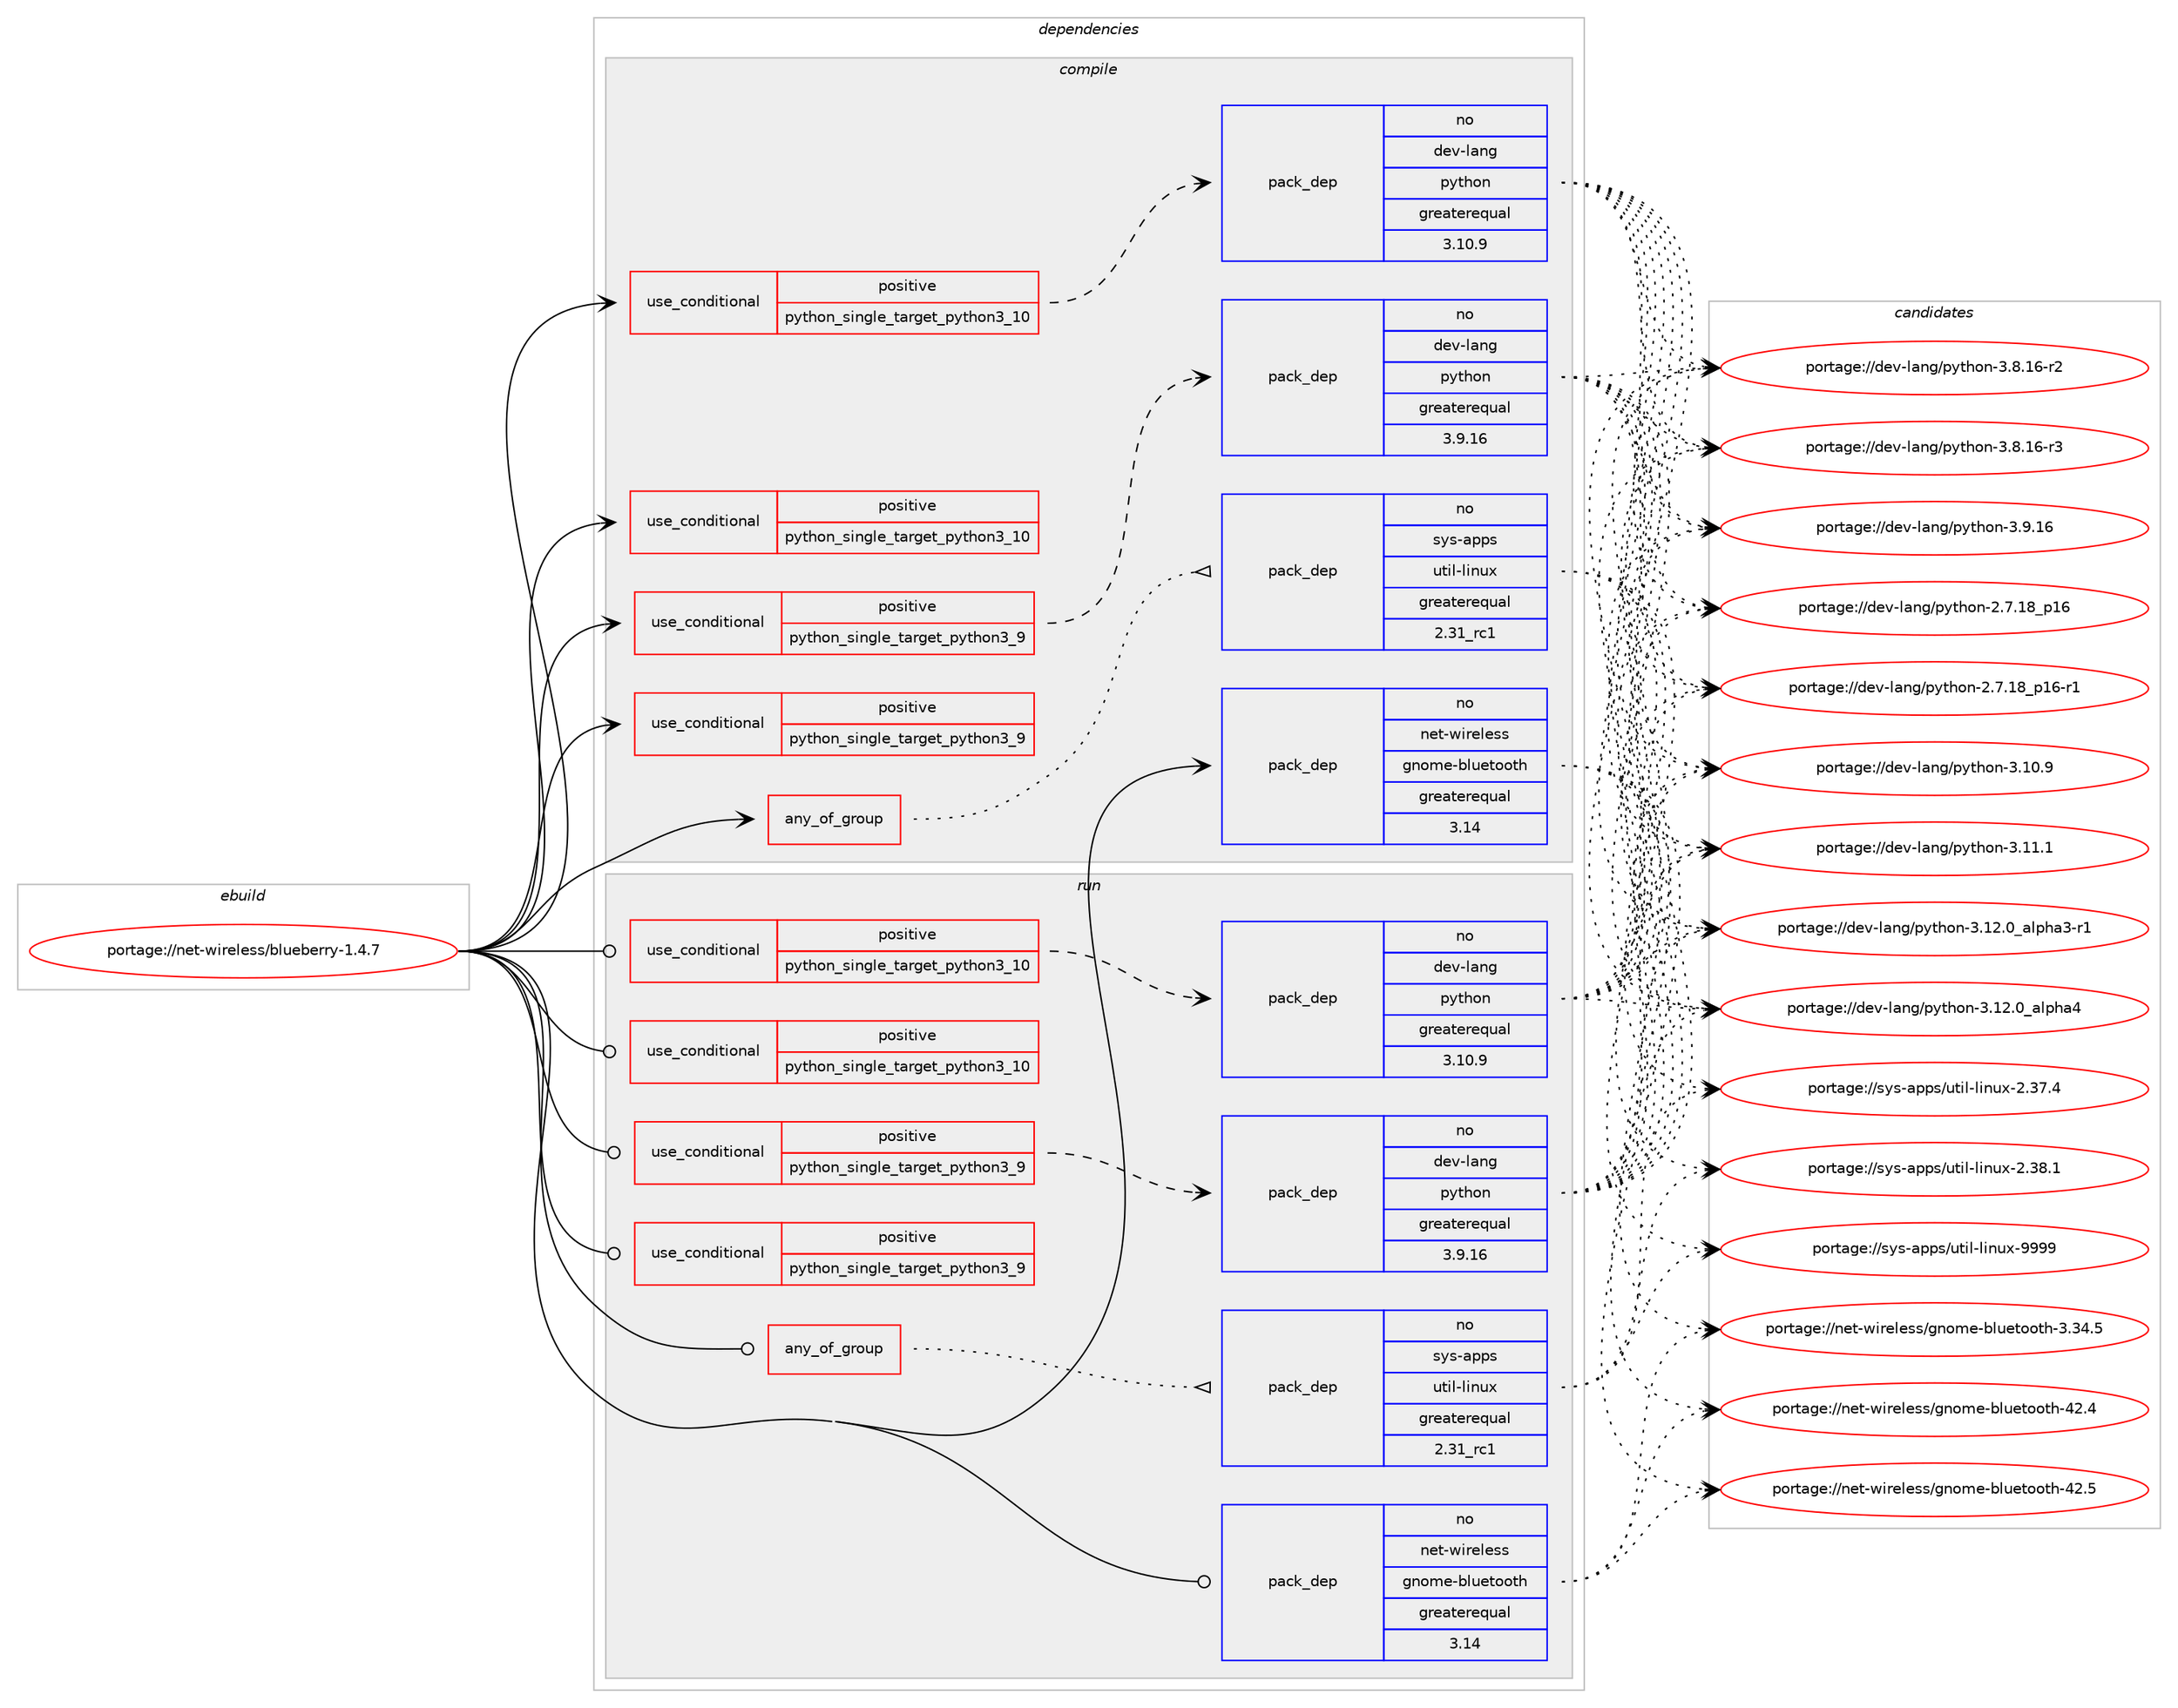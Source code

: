 digraph prolog {

# *************
# Graph options
# *************

newrank=true;
concentrate=true;
compound=true;
graph [rankdir=LR,fontname=Helvetica,fontsize=10,ranksep=1.5];#, ranksep=2.5, nodesep=0.2];
edge  [arrowhead=vee];
node  [fontname=Helvetica,fontsize=10];

# **********
# The ebuild
# **********

subgraph cluster_leftcol {
color=gray;
rank=same;
label=<<i>ebuild</i>>;
id [label="portage://net-wireless/blueberry-1.4.7", color=red, width=4, href="../net-wireless/blueberry-1.4.7.svg"];
}

# ****************
# The dependencies
# ****************

subgraph cluster_midcol {
color=gray;
label=<<i>dependencies</i>>;
subgraph cluster_compile {
fillcolor="#eeeeee";
style=filled;
label=<<i>compile</i>>;
subgraph any23 {
dependency918 [label=<<TABLE BORDER="0" CELLBORDER="1" CELLSPACING="0" CELLPADDING="4"><TR><TD CELLPADDING="10">any_of_group</TD></TR></TABLE>>, shape=none, color=red];subgraph pack382 {
dependency919 [label=<<TABLE BORDER="0" CELLBORDER="1" CELLSPACING="0" CELLPADDING="4" WIDTH="220"><TR><TD ROWSPAN="6" CELLPADDING="30">pack_dep</TD></TR><TR><TD WIDTH="110">no</TD></TR><TR><TD>sys-apps</TD></TR><TR><TD>util-linux</TD></TR><TR><TD>greaterequal</TD></TR><TR><TD>2.31_rc1</TD></TR></TABLE>>, shape=none, color=blue];
}
dependency918:e -> dependency919:w [weight=20,style="dotted",arrowhead="oinv"];
# *** BEGIN UNKNOWN DEPENDENCY TYPE (TODO) ***
# dependency918 -> package_dependency(portage://net-wireless/blueberry-1.4.7,install,no,net-wireless,rfkill,none,[,,],[],[])
# *** END UNKNOWN DEPENDENCY TYPE (TODO) ***

}
id:e -> dependency918:w [weight=20,style="solid",arrowhead="vee"];
subgraph cond515 {
dependency920 [label=<<TABLE BORDER="0" CELLBORDER="1" CELLSPACING="0" CELLPADDING="4"><TR><TD ROWSPAN="3" CELLPADDING="10">use_conditional</TD></TR><TR><TD>positive</TD></TR><TR><TD>python_single_target_python3_10</TD></TR></TABLE>>, shape=none, color=red];
subgraph pack383 {
dependency921 [label=<<TABLE BORDER="0" CELLBORDER="1" CELLSPACING="0" CELLPADDING="4" WIDTH="220"><TR><TD ROWSPAN="6" CELLPADDING="30">pack_dep</TD></TR><TR><TD WIDTH="110">no</TD></TR><TR><TD>dev-lang</TD></TR><TR><TD>python</TD></TR><TR><TD>greaterequal</TD></TR><TR><TD>3.10.9</TD></TR></TABLE>>, shape=none, color=blue];
}
dependency920:e -> dependency921:w [weight=20,style="dashed",arrowhead="vee"];
}
id:e -> dependency920:w [weight=20,style="solid",arrowhead="vee"];
subgraph cond516 {
dependency922 [label=<<TABLE BORDER="0" CELLBORDER="1" CELLSPACING="0" CELLPADDING="4"><TR><TD ROWSPAN="3" CELLPADDING="10">use_conditional</TD></TR><TR><TD>positive</TD></TR><TR><TD>python_single_target_python3_10</TD></TR></TABLE>>, shape=none, color=red];
# *** BEGIN UNKNOWN DEPENDENCY TYPE (TODO) ***
# dependency922 -> package_dependency(portage://net-wireless/blueberry-1.4.7,install,no,dev-python,dbus-python,none,[,,],[],[use(enable(python_targets_python3_10),negative)])
# *** END UNKNOWN DEPENDENCY TYPE (TODO) ***

# *** BEGIN UNKNOWN DEPENDENCY TYPE (TODO) ***
# dependency922 -> package_dependency(portage://net-wireless/blueberry-1.4.7,install,no,dev-python,pygobject,none,[,,],[slot(3)],[use(enable(python_targets_python3_10),negative)])
# *** END UNKNOWN DEPENDENCY TYPE (TODO) ***

# *** BEGIN UNKNOWN DEPENDENCY TYPE (TODO) ***
# dependency922 -> package_dependency(portage://net-wireless/blueberry-1.4.7,install,no,dev-python,setproctitle,none,[,,],[],[use(enable(python_targets_python3_10),negative)])
# *** END UNKNOWN DEPENDENCY TYPE (TODO) ***

# *** BEGIN UNKNOWN DEPENDENCY TYPE (TODO) ***
# dependency922 -> package_dependency(portage://net-wireless/blueberry-1.4.7,install,no,dev-python,python3-xapp,none,[,,],[],[use(enable(python_targets_python3_10),negative)])
# *** END UNKNOWN DEPENDENCY TYPE (TODO) ***

}
id:e -> dependency922:w [weight=20,style="solid",arrowhead="vee"];
subgraph cond517 {
dependency923 [label=<<TABLE BORDER="0" CELLBORDER="1" CELLSPACING="0" CELLPADDING="4"><TR><TD ROWSPAN="3" CELLPADDING="10">use_conditional</TD></TR><TR><TD>positive</TD></TR><TR><TD>python_single_target_python3_9</TD></TR></TABLE>>, shape=none, color=red];
subgraph pack384 {
dependency924 [label=<<TABLE BORDER="0" CELLBORDER="1" CELLSPACING="0" CELLPADDING="4" WIDTH="220"><TR><TD ROWSPAN="6" CELLPADDING="30">pack_dep</TD></TR><TR><TD WIDTH="110">no</TD></TR><TR><TD>dev-lang</TD></TR><TR><TD>python</TD></TR><TR><TD>greaterequal</TD></TR><TR><TD>3.9.16</TD></TR></TABLE>>, shape=none, color=blue];
}
dependency923:e -> dependency924:w [weight=20,style="dashed",arrowhead="vee"];
}
id:e -> dependency923:w [weight=20,style="solid",arrowhead="vee"];
subgraph cond518 {
dependency925 [label=<<TABLE BORDER="0" CELLBORDER="1" CELLSPACING="0" CELLPADDING="4"><TR><TD ROWSPAN="3" CELLPADDING="10">use_conditional</TD></TR><TR><TD>positive</TD></TR><TR><TD>python_single_target_python3_9</TD></TR></TABLE>>, shape=none, color=red];
# *** BEGIN UNKNOWN DEPENDENCY TYPE (TODO) ***
# dependency925 -> package_dependency(portage://net-wireless/blueberry-1.4.7,install,no,dev-python,dbus-python,none,[,,],[],[use(enable(python_targets_python3_9),negative)])
# *** END UNKNOWN DEPENDENCY TYPE (TODO) ***

# *** BEGIN UNKNOWN DEPENDENCY TYPE (TODO) ***
# dependency925 -> package_dependency(portage://net-wireless/blueberry-1.4.7,install,no,dev-python,pygobject,none,[,,],[slot(3)],[use(enable(python_targets_python3_9),negative)])
# *** END UNKNOWN DEPENDENCY TYPE (TODO) ***

# *** BEGIN UNKNOWN DEPENDENCY TYPE (TODO) ***
# dependency925 -> package_dependency(portage://net-wireless/blueberry-1.4.7,install,no,dev-python,setproctitle,none,[,,],[],[use(enable(python_targets_python3_9),negative)])
# *** END UNKNOWN DEPENDENCY TYPE (TODO) ***

# *** BEGIN UNKNOWN DEPENDENCY TYPE (TODO) ***
# dependency925 -> package_dependency(portage://net-wireless/blueberry-1.4.7,install,no,dev-python,python3-xapp,none,[,,],[],[use(enable(python_targets_python3_9),negative)])
# *** END UNKNOWN DEPENDENCY TYPE (TODO) ***

}
id:e -> dependency925:w [weight=20,style="solid",arrowhead="vee"];
# *** BEGIN UNKNOWN DEPENDENCY TYPE (TODO) ***
# id -> package_dependency(portage://net-wireless/blueberry-1.4.7,install,no,net-wireless,bluez,none,[,,],[],[use(enable(obex),none)])
# *** END UNKNOWN DEPENDENCY TYPE (TODO) ***

# *** BEGIN UNKNOWN DEPENDENCY TYPE (TODO) ***
# id -> package_dependency(portage://net-wireless/blueberry-1.4.7,install,no,net-wireless,bluez-tools,none,[,,],[],[])
# *** END UNKNOWN DEPENDENCY TYPE (TODO) ***

subgraph pack385 {
dependency926 [label=<<TABLE BORDER="0" CELLBORDER="1" CELLSPACING="0" CELLPADDING="4" WIDTH="220"><TR><TD ROWSPAN="6" CELLPADDING="30">pack_dep</TD></TR><TR><TD WIDTH="110">no</TD></TR><TR><TD>net-wireless</TD></TR><TR><TD>gnome-bluetooth</TD></TR><TR><TD>greaterequal</TD></TR><TR><TD>3.14</TD></TR></TABLE>>, shape=none, color=blue];
}
id:e -> dependency926:w [weight=20,style="solid",arrowhead="vee"];
# *** BEGIN UNKNOWN DEPENDENCY TYPE (TODO) ***
# id -> package_dependency(portage://net-wireless/blueberry-1.4.7,install,no,x11-libs,libnotify,none,[,,],[],[use(enable(introspection),none)])
# *** END UNKNOWN DEPENDENCY TYPE (TODO) ***

# *** BEGIN UNKNOWN DEPENDENCY TYPE (TODO) ***
# id -> package_dependency(portage://net-wireless/blueberry-1.4.7,install,no,x11-misc,wmctrl,none,[,,],[],[])
# *** END UNKNOWN DEPENDENCY TYPE (TODO) ***

}
subgraph cluster_compileandrun {
fillcolor="#eeeeee";
style=filled;
label=<<i>compile and run</i>>;
}
subgraph cluster_run {
fillcolor="#eeeeee";
style=filled;
label=<<i>run</i>>;
subgraph any24 {
dependency927 [label=<<TABLE BORDER="0" CELLBORDER="1" CELLSPACING="0" CELLPADDING="4"><TR><TD CELLPADDING="10">any_of_group</TD></TR></TABLE>>, shape=none, color=red];subgraph pack386 {
dependency928 [label=<<TABLE BORDER="0" CELLBORDER="1" CELLSPACING="0" CELLPADDING="4" WIDTH="220"><TR><TD ROWSPAN="6" CELLPADDING="30">pack_dep</TD></TR><TR><TD WIDTH="110">no</TD></TR><TR><TD>sys-apps</TD></TR><TR><TD>util-linux</TD></TR><TR><TD>greaterequal</TD></TR><TR><TD>2.31_rc1</TD></TR></TABLE>>, shape=none, color=blue];
}
dependency927:e -> dependency928:w [weight=20,style="dotted",arrowhead="oinv"];
# *** BEGIN UNKNOWN DEPENDENCY TYPE (TODO) ***
# dependency927 -> package_dependency(portage://net-wireless/blueberry-1.4.7,run,no,net-wireless,rfkill,none,[,,],[],[])
# *** END UNKNOWN DEPENDENCY TYPE (TODO) ***

}
id:e -> dependency927:w [weight=20,style="solid",arrowhead="odot"];
subgraph cond519 {
dependency929 [label=<<TABLE BORDER="0" CELLBORDER="1" CELLSPACING="0" CELLPADDING="4"><TR><TD ROWSPAN="3" CELLPADDING="10">use_conditional</TD></TR><TR><TD>positive</TD></TR><TR><TD>python_single_target_python3_10</TD></TR></TABLE>>, shape=none, color=red];
subgraph pack387 {
dependency930 [label=<<TABLE BORDER="0" CELLBORDER="1" CELLSPACING="0" CELLPADDING="4" WIDTH="220"><TR><TD ROWSPAN="6" CELLPADDING="30">pack_dep</TD></TR><TR><TD WIDTH="110">no</TD></TR><TR><TD>dev-lang</TD></TR><TR><TD>python</TD></TR><TR><TD>greaterequal</TD></TR><TR><TD>3.10.9</TD></TR></TABLE>>, shape=none, color=blue];
}
dependency929:e -> dependency930:w [weight=20,style="dashed",arrowhead="vee"];
}
id:e -> dependency929:w [weight=20,style="solid",arrowhead="odot"];
subgraph cond520 {
dependency931 [label=<<TABLE BORDER="0" CELLBORDER="1" CELLSPACING="0" CELLPADDING="4"><TR><TD ROWSPAN="3" CELLPADDING="10">use_conditional</TD></TR><TR><TD>positive</TD></TR><TR><TD>python_single_target_python3_10</TD></TR></TABLE>>, shape=none, color=red];
# *** BEGIN UNKNOWN DEPENDENCY TYPE (TODO) ***
# dependency931 -> package_dependency(portage://net-wireless/blueberry-1.4.7,run,no,dev-python,dbus-python,none,[,,],[],[use(enable(python_targets_python3_10),negative)])
# *** END UNKNOWN DEPENDENCY TYPE (TODO) ***

# *** BEGIN UNKNOWN DEPENDENCY TYPE (TODO) ***
# dependency931 -> package_dependency(portage://net-wireless/blueberry-1.4.7,run,no,dev-python,pygobject,none,[,,],[slot(3)],[use(enable(python_targets_python3_10),negative)])
# *** END UNKNOWN DEPENDENCY TYPE (TODO) ***

# *** BEGIN UNKNOWN DEPENDENCY TYPE (TODO) ***
# dependency931 -> package_dependency(portage://net-wireless/blueberry-1.4.7,run,no,dev-python,setproctitle,none,[,,],[],[use(enable(python_targets_python3_10),negative)])
# *** END UNKNOWN DEPENDENCY TYPE (TODO) ***

# *** BEGIN UNKNOWN DEPENDENCY TYPE (TODO) ***
# dependency931 -> package_dependency(portage://net-wireless/blueberry-1.4.7,run,no,dev-python,python3-xapp,none,[,,],[],[use(enable(python_targets_python3_10),negative)])
# *** END UNKNOWN DEPENDENCY TYPE (TODO) ***

}
id:e -> dependency931:w [weight=20,style="solid",arrowhead="odot"];
subgraph cond521 {
dependency932 [label=<<TABLE BORDER="0" CELLBORDER="1" CELLSPACING="0" CELLPADDING="4"><TR><TD ROWSPAN="3" CELLPADDING="10">use_conditional</TD></TR><TR><TD>positive</TD></TR><TR><TD>python_single_target_python3_9</TD></TR></TABLE>>, shape=none, color=red];
subgraph pack388 {
dependency933 [label=<<TABLE BORDER="0" CELLBORDER="1" CELLSPACING="0" CELLPADDING="4" WIDTH="220"><TR><TD ROWSPAN="6" CELLPADDING="30">pack_dep</TD></TR><TR><TD WIDTH="110">no</TD></TR><TR><TD>dev-lang</TD></TR><TR><TD>python</TD></TR><TR><TD>greaterequal</TD></TR><TR><TD>3.9.16</TD></TR></TABLE>>, shape=none, color=blue];
}
dependency932:e -> dependency933:w [weight=20,style="dashed",arrowhead="vee"];
}
id:e -> dependency932:w [weight=20,style="solid",arrowhead="odot"];
subgraph cond522 {
dependency934 [label=<<TABLE BORDER="0" CELLBORDER="1" CELLSPACING="0" CELLPADDING="4"><TR><TD ROWSPAN="3" CELLPADDING="10">use_conditional</TD></TR><TR><TD>positive</TD></TR><TR><TD>python_single_target_python3_9</TD></TR></TABLE>>, shape=none, color=red];
# *** BEGIN UNKNOWN DEPENDENCY TYPE (TODO) ***
# dependency934 -> package_dependency(portage://net-wireless/blueberry-1.4.7,run,no,dev-python,dbus-python,none,[,,],[],[use(enable(python_targets_python3_9),negative)])
# *** END UNKNOWN DEPENDENCY TYPE (TODO) ***

# *** BEGIN UNKNOWN DEPENDENCY TYPE (TODO) ***
# dependency934 -> package_dependency(portage://net-wireless/blueberry-1.4.7,run,no,dev-python,pygobject,none,[,,],[slot(3)],[use(enable(python_targets_python3_9),negative)])
# *** END UNKNOWN DEPENDENCY TYPE (TODO) ***

# *** BEGIN UNKNOWN DEPENDENCY TYPE (TODO) ***
# dependency934 -> package_dependency(portage://net-wireless/blueberry-1.4.7,run,no,dev-python,setproctitle,none,[,,],[],[use(enable(python_targets_python3_9),negative)])
# *** END UNKNOWN DEPENDENCY TYPE (TODO) ***

# *** BEGIN UNKNOWN DEPENDENCY TYPE (TODO) ***
# dependency934 -> package_dependency(portage://net-wireless/blueberry-1.4.7,run,no,dev-python,python3-xapp,none,[,,],[],[use(enable(python_targets_python3_9),negative)])
# *** END UNKNOWN DEPENDENCY TYPE (TODO) ***

}
id:e -> dependency934:w [weight=20,style="solid",arrowhead="odot"];
# *** BEGIN UNKNOWN DEPENDENCY TYPE (TODO) ***
# id -> package_dependency(portage://net-wireless/blueberry-1.4.7,run,no,net-wireless,bluez,none,[,,],[],[use(enable(obex),none)])
# *** END UNKNOWN DEPENDENCY TYPE (TODO) ***

# *** BEGIN UNKNOWN DEPENDENCY TYPE (TODO) ***
# id -> package_dependency(portage://net-wireless/blueberry-1.4.7,run,no,net-wireless,bluez-tools,none,[,,],[],[])
# *** END UNKNOWN DEPENDENCY TYPE (TODO) ***

subgraph pack389 {
dependency935 [label=<<TABLE BORDER="0" CELLBORDER="1" CELLSPACING="0" CELLPADDING="4" WIDTH="220"><TR><TD ROWSPAN="6" CELLPADDING="30">pack_dep</TD></TR><TR><TD WIDTH="110">no</TD></TR><TR><TD>net-wireless</TD></TR><TR><TD>gnome-bluetooth</TD></TR><TR><TD>greaterequal</TD></TR><TR><TD>3.14</TD></TR></TABLE>>, shape=none, color=blue];
}
id:e -> dependency935:w [weight=20,style="solid",arrowhead="odot"];
# *** BEGIN UNKNOWN DEPENDENCY TYPE (TODO) ***
# id -> package_dependency(portage://net-wireless/blueberry-1.4.7,run,no,x11-libs,libnotify,none,[,,],[],[use(enable(introspection),none)])
# *** END UNKNOWN DEPENDENCY TYPE (TODO) ***

# *** BEGIN UNKNOWN DEPENDENCY TYPE (TODO) ***
# id -> package_dependency(portage://net-wireless/blueberry-1.4.7,run,no,x11-misc,wmctrl,none,[,,],[],[])
# *** END UNKNOWN DEPENDENCY TYPE (TODO) ***

}
}

# **************
# The candidates
# **************

subgraph cluster_choices {
rank=same;
color=gray;
label=<<i>candidates</i>>;

subgraph choice382 {
color=black;
nodesep=1;
choice1151211154597112112115471171161051084510810511011712045504651554652 [label="portage://sys-apps/util-linux-2.37.4", color=red, width=4,href="../sys-apps/util-linux-2.37.4.svg"];
choice1151211154597112112115471171161051084510810511011712045504651564649 [label="portage://sys-apps/util-linux-2.38.1", color=red, width=4,href="../sys-apps/util-linux-2.38.1.svg"];
choice115121115459711211211547117116105108451081051101171204557575757 [label="portage://sys-apps/util-linux-9999", color=red, width=4,href="../sys-apps/util-linux-9999.svg"];
dependency919:e -> choice1151211154597112112115471171161051084510810511011712045504651554652:w [style=dotted,weight="100"];
dependency919:e -> choice1151211154597112112115471171161051084510810511011712045504651564649:w [style=dotted,weight="100"];
dependency919:e -> choice115121115459711211211547117116105108451081051101171204557575757:w [style=dotted,weight="100"];
}
subgraph choice383 {
color=black;
nodesep=1;
choice10010111845108971101034711212111610411111045504655464956951124954 [label="portage://dev-lang/python-2.7.18_p16", color=red, width=4,href="../dev-lang/python-2.7.18_p16.svg"];
choice100101118451089711010347112121116104111110455046554649569511249544511449 [label="portage://dev-lang/python-2.7.18_p16-r1", color=red, width=4,href="../dev-lang/python-2.7.18_p16-r1.svg"];
choice10010111845108971101034711212111610411111045514649484657 [label="portage://dev-lang/python-3.10.9", color=red, width=4,href="../dev-lang/python-3.10.9.svg"];
choice10010111845108971101034711212111610411111045514649494649 [label="portage://dev-lang/python-3.11.1", color=red, width=4,href="../dev-lang/python-3.11.1.svg"];
choice10010111845108971101034711212111610411111045514649504648959710811210497514511449 [label="portage://dev-lang/python-3.12.0_alpha3-r1", color=red, width=4,href="../dev-lang/python-3.12.0_alpha3-r1.svg"];
choice1001011184510897110103471121211161041111104551464950464895971081121049752 [label="portage://dev-lang/python-3.12.0_alpha4", color=red, width=4,href="../dev-lang/python-3.12.0_alpha4.svg"];
choice100101118451089711010347112121116104111110455146564649544511450 [label="portage://dev-lang/python-3.8.16-r2", color=red, width=4,href="../dev-lang/python-3.8.16-r2.svg"];
choice100101118451089711010347112121116104111110455146564649544511451 [label="portage://dev-lang/python-3.8.16-r3", color=red, width=4,href="../dev-lang/python-3.8.16-r3.svg"];
choice10010111845108971101034711212111610411111045514657464954 [label="portage://dev-lang/python-3.9.16", color=red, width=4,href="../dev-lang/python-3.9.16.svg"];
dependency921:e -> choice10010111845108971101034711212111610411111045504655464956951124954:w [style=dotted,weight="100"];
dependency921:e -> choice100101118451089711010347112121116104111110455046554649569511249544511449:w [style=dotted,weight="100"];
dependency921:e -> choice10010111845108971101034711212111610411111045514649484657:w [style=dotted,weight="100"];
dependency921:e -> choice10010111845108971101034711212111610411111045514649494649:w [style=dotted,weight="100"];
dependency921:e -> choice10010111845108971101034711212111610411111045514649504648959710811210497514511449:w [style=dotted,weight="100"];
dependency921:e -> choice1001011184510897110103471121211161041111104551464950464895971081121049752:w [style=dotted,weight="100"];
dependency921:e -> choice100101118451089711010347112121116104111110455146564649544511450:w [style=dotted,weight="100"];
dependency921:e -> choice100101118451089711010347112121116104111110455146564649544511451:w [style=dotted,weight="100"];
dependency921:e -> choice10010111845108971101034711212111610411111045514657464954:w [style=dotted,weight="100"];
}
subgraph choice384 {
color=black;
nodesep=1;
choice10010111845108971101034711212111610411111045504655464956951124954 [label="portage://dev-lang/python-2.7.18_p16", color=red, width=4,href="../dev-lang/python-2.7.18_p16.svg"];
choice100101118451089711010347112121116104111110455046554649569511249544511449 [label="portage://dev-lang/python-2.7.18_p16-r1", color=red, width=4,href="../dev-lang/python-2.7.18_p16-r1.svg"];
choice10010111845108971101034711212111610411111045514649484657 [label="portage://dev-lang/python-3.10.9", color=red, width=4,href="../dev-lang/python-3.10.9.svg"];
choice10010111845108971101034711212111610411111045514649494649 [label="portage://dev-lang/python-3.11.1", color=red, width=4,href="../dev-lang/python-3.11.1.svg"];
choice10010111845108971101034711212111610411111045514649504648959710811210497514511449 [label="portage://dev-lang/python-3.12.0_alpha3-r1", color=red, width=4,href="../dev-lang/python-3.12.0_alpha3-r1.svg"];
choice1001011184510897110103471121211161041111104551464950464895971081121049752 [label="portage://dev-lang/python-3.12.0_alpha4", color=red, width=4,href="../dev-lang/python-3.12.0_alpha4.svg"];
choice100101118451089711010347112121116104111110455146564649544511450 [label="portage://dev-lang/python-3.8.16-r2", color=red, width=4,href="../dev-lang/python-3.8.16-r2.svg"];
choice100101118451089711010347112121116104111110455146564649544511451 [label="portage://dev-lang/python-3.8.16-r3", color=red, width=4,href="../dev-lang/python-3.8.16-r3.svg"];
choice10010111845108971101034711212111610411111045514657464954 [label="portage://dev-lang/python-3.9.16", color=red, width=4,href="../dev-lang/python-3.9.16.svg"];
dependency924:e -> choice10010111845108971101034711212111610411111045504655464956951124954:w [style=dotted,weight="100"];
dependency924:e -> choice100101118451089711010347112121116104111110455046554649569511249544511449:w [style=dotted,weight="100"];
dependency924:e -> choice10010111845108971101034711212111610411111045514649484657:w [style=dotted,weight="100"];
dependency924:e -> choice10010111845108971101034711212111610411111045514649494649:w [style=dotted,weight="100"];
dependency924:e -> choice10010111845108971101034711212111610411111045514649504648959710811210497514511449:w [style=dotted,weight="100"];
dependency924:e -> choice1001011184510897110103471121211161041111104551464950464895971081121049752:w [style=dotted,weight="100"];
dependency924:e -> choice100101118451089711010347112121116104111110455146564649544511450:w [style=dotted,weight="100"];
dependency924:e -> choice100101118451089711010347112121116104111110455146564649544511451:w [style=dotted,weight="100"];
dependency924:e -> choice10010111845108971101034711212111610411111045514657464954:w [style=dotted,weight="100"];
}
subgraph choice385 {
color=black;
nodesep=1;
choice1101011164511910511410110810111511547103110111109101459810811710111611111111610445514651524653 [label="portage://net-wireless/gnome-bluetooth-3.34.5", color=red, width=4,href="../net-wireless/gnome-bluetooth-3.34.5.svg"];
choice110101116451191051141011081011151154710311011110910145981081171011161111111161044552504652 [label="portage://net-wireless/gnome-bluetooth-42.4", color=red, width=4,href="../net-wireless/gnome-bluetooth-42.4.svg"];
choice110101116451191051141011081011151154710311011110910145981081171011161111111161044552504653 [label="portage://net-wireless/gnome-bluetooth-42.5", color=red, width=4,href="../net-wireless/gnome-bluetooth-42.5.svg"];
dependency926:e -> choice1101011164511910511410110810111511547103110111109101459810811710111611111111610445514651524653:w [style=dotted,weight="100"];
dependency926:e -> choice110101116451191051141011081011151154710311011110910145981081171011161111111161044552504652:w [style=dotted,weight="100"];
dependency926:e -> choice110101116451191051141011081011151154710311011110910145981081171011161111111161044552504653:w [style=dotted,weight="100"];
}
subgraph choice386 {
color=black;
nodesep=1;
choice1151211154597112112115471171161051084510810511011712045504651554652 [label="portage://sys-apps/util-linux-2.37.4", color=red, width=4,href="../sys-apps/util-linux-2.37.4.svg"];
choice1151211154597112112115471171161051084510810511011712045504651564649 [label="portage://sys-apps/util-linux-2.38.1", color=red, width=4,href="../sys-apps/util-linux-2.38.1.svg"];
choice115121115459711211211547117116105108451081051101171204557575757 [label="portage://sys-apps/util-linux-9999", color=red, width=4,href="../sys-apps/util-linux-9999.svg"];
dependency928:e -> choice1151211154597112112115471171161051084510810511011712045504651554652:w [style=dotted,weight="100"];
dependency928:e -> choice1151211154597112112115471171161051084510810511011712045504651564649:w [style=dotted,weight="100"];
dependency928:e -> choice115121115459711211211547117116105108451081051101171204557575757:w [style=dotted,weight="100"];
}
subgraph choice387 {
color=black;
nodesep=1;
choice10010111845108971101034711212111610411111045504655464956951124954 [label="portage://dev-lang/python-2.7.18_p16", color=red, width=4,href="../dev-lang/python-2.7.18_p16.svg"];
choice100101118451089711010347112121116104111110455046554649569511249544511449 [label="portage://dev-lang/python-2.7.18_p16-r1", color=red, width=4,href="../dev-lang/python-2.7.18_p16-r1.svg"];
choice10010111845108971101034711212111610411111045514649484657 [label="portage://dev-lang/python-3.10.9", color=red, width=4,href="../dev-lang/python-3.10.9.svg"];
choice10010111845108971101034711212111610411111045514649494649 [label="portage://dev-lang/python-3.11.1", color=red, width=4,href="../dev-lang/python-3.11.1.svg"];
choice10010111845108971101034711212111610411111045514649504648959710811210497514511449 [label="portage://dev-lang/python-3.12.0_alpha3-r1", color=red, width=4,href="../dev-lang/python-3.12.0_alpha3-r1.svg"];
choice1001011184510897110103471121211161041111104551464950464895971081121049752 [label="portage://dev-lang/python-3.12.0_alpha4", color=red, width=4,href="../dev-lang/python-3.12.0_alpha4.svg"];
choice100101118451089711010347112121116104111110455146564649544511450 [label="portage://dev-lang/python-3.8.16-r2", color=red, width=4,href="../dev-lang/python-3.8.16-r2.svg"];
choice100101118451089711010347112121116104111110455146564649544511451 [label="portage://dev-lang/python-3.8.16-r3", color=red, width=4,href="../dev-lang/python-3.8.16-r3.svg"];
choice10010111845108971101034711212111610411111045514657464954 [label="portage://dev-lang/python-3.9.16", color=red, width=4,href="../dev-lang/python-3.9.16.svg"];
dependency930:e -> choice10010111845108971101034711212111610411111045504655464956951124954:w [style=dotted,weight="100"];
dependency930:e -> choice100101118451089711010347112121116104111110455046554649569511249544511449:w [style=dotted,weight="100"];
dependency930:e -> choice10010111845108971101034711212111610411111045514649484657:w [style=dotted,weight="100"];
dependency930:e -> choice10010111845108971101034711212111610411111045514649494649:w [style=dotted,weight="100"];
dependency930:e -> choice10010111845108971101034711212111610411111045514649504648959710811210497514511449:w [style=dotted,weight="100"];
dependency930:e -> choice1001011184510897110103471121211161041111104551464950464895971081121049752:w [style=dotted,weight="100"];
dependency930:e -> choice100101118451089711010347112121116104111110455146564649544511450:w [style=dotted,weight="100"];
dependency930:e -> choice100101118451089711010347112121116104111110455146564649544511451:w [style=dotted,weight="100"];
dependency930:e -> choice10010111845108971101034711212111610411111045514657464954:w [style=dotted,weight="100"];
}
subgraph choice388 {
color=black;
nodesep=1;
choice10010111845108971101034711212111610411111045504655464956951124954 [label="portage://dev-lang/python-2.7.18_p16", color=red, width=4,href="../dev-lang/python-2.7.18_p16.svg"];
choice100101118451089711010347112121116104111110455046554649569511249544511449 [label="portage://dev-lang/python-2.7.18_p16-r1", color=red, width=4,href="../dev-lang/python-2.7.18_p16-r1.svg"];
choice10010111845108971101034711212111610411111045514649484657 [label="portage://dev-lang/python-3.10.9", color=red, width=4,href="../dev-lang/python-3.10.9.svg"];
choice10010111845108971101034711212111610411111045514649494649 [label="portage://dev-lang/python-3.11.1", color=red, width=4,href="../dev-lang/python-3.11.1.svg"];
choice10010111845108971101034711212111610411111045514649504648959710811210497514511449 [label="portage://dev-lang/python-3.12.0_alpha3-r1", color=red, width=4,href="../dev-lang/python-3.12.0_alpha3-r1.svg"];
choice1001011184510897110103471121211161041111104551464950464895971081121049752 [label="portage://dev-lang/python-3.12.0_alpha4", color=red, width=4,href="../dev-lang/python-3.12.0_alpha4.svg"];
choice100101118451089711010347112121116104111110455146564649544511450 [label="portage://dev-lang/python-3.8.16-r2", color=red, width=4,href="../dev-lang/python-3.8.16-r2.svg"];
choice100101118451089711010347112121116104111110455146564649544511451 [label="portage://dev-lang/python-3.8.16-r3", color=red, width=4,href="../dev-lang/python-3.8.16-r3.svg"];
choice10010111845108971101034711212111610411111045514657464954 [label="portage://dev-lang/python-3.9.16", color=red, width=4,href="../dev-lang/python-3.9.16.svg"];
dependency933:e -> choice10010111845108971101034711212111610411111045504655464956951124954:w [style=dotted,weight="100"];
dependency933:e -> choice100101118451089711010347112121116104111110455046554649569511249544511449:w [style=dotted,weight="100"];
dependency933:e -> choice10010111845108971101034711212111610411111045514649484657:w [style=dotted,weight="100"];
dependency933:e -> choice10010111845108971101034711212111610411111045514649494649:w [style=dotted,weight="100"];
dependency933:e -> choice10010111845108971101034711212111610411111045514649504648959710811210497514511449:w [style=dotted,weight="100"];
dependency933:e -> choice1001011184510897110103471121211161041111104551464950464895971081121049752:w [style=dotted,weight="100"];
dependency933:e -> choice100101118451089711010347112121116104111110455146564649544511450:w [style=dotted,weight="100"];
dependency933:e -> choice100101118451089711010347112121116104111110455146564649544511451:w [style=dotted,weight="100"];
dependency933:e -> choice10010111845108971101034711212111610411111045514657464954:w [style=dotted,weight="100"];
}
subgraph choice389 {
color=black;
nodesep=1;
choice1101011164511910511410110810111511547103110111109101459810811710111611111111610445514651524653 [label="portage://net-wireless/gnome-bluetooth-3.34.5", color=red, width=4,href="../net-wireless/gnome-bluetooth-3.34.5.svg"];
choice110101116451191051141011081011151154710311011110910145981081171011161111111161044552504652 [label="portage://net-wireless/gnome-bluetooth-42.4", color=red, width=4,href="../net-wireless/gnome-bluetooth-42.4.svg"];
choice110101116451191051141011081011151154710311011110910145981081171011161111111161044552504653 [label="portage://net-wireless/gnome-bluetooth-42.5", color=red, width=4,href="../net-wireless/gnome-bluetooth-42.5.svg"];
dependency935:e -> choice1101011164511910511410110810111511547103110111109101459810811710111611111111610445514651524653:w [style=dotted,weight="100"];
dependency935:e -> choice110101116451191051141011081011151154710311011110910145981081171011161111111161044552504652:w [style=dotted,weight="100"];
dependency935:e -> choice110101116451191051141011081011151154710311011110910145981081171011161111111161044552504653:w [style=dotted,weight="100"];
}
}

}
